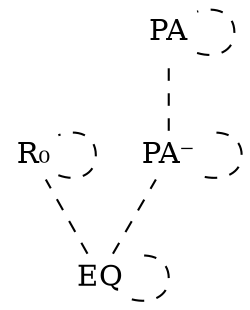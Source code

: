 digraph {
graph[
      rankdir = BT;
    ]

    node [
      shape=plaintext
      margin=0.05
      width=0
      height=0
    ];

    edge [
      style = solid
      arrowhead = none
    ];EQ -> EQ [style = dashed];
EQ -> R₀ [style = dashed];
EQ -> PA⁻ [style = dashed];
R₀ -> R₀ [style = dashed];
PA⁻ -> PA⁻ [style = dashed];
PA⁻ -> PA [style = dashed];
PA -> PA [style = dashed];
}